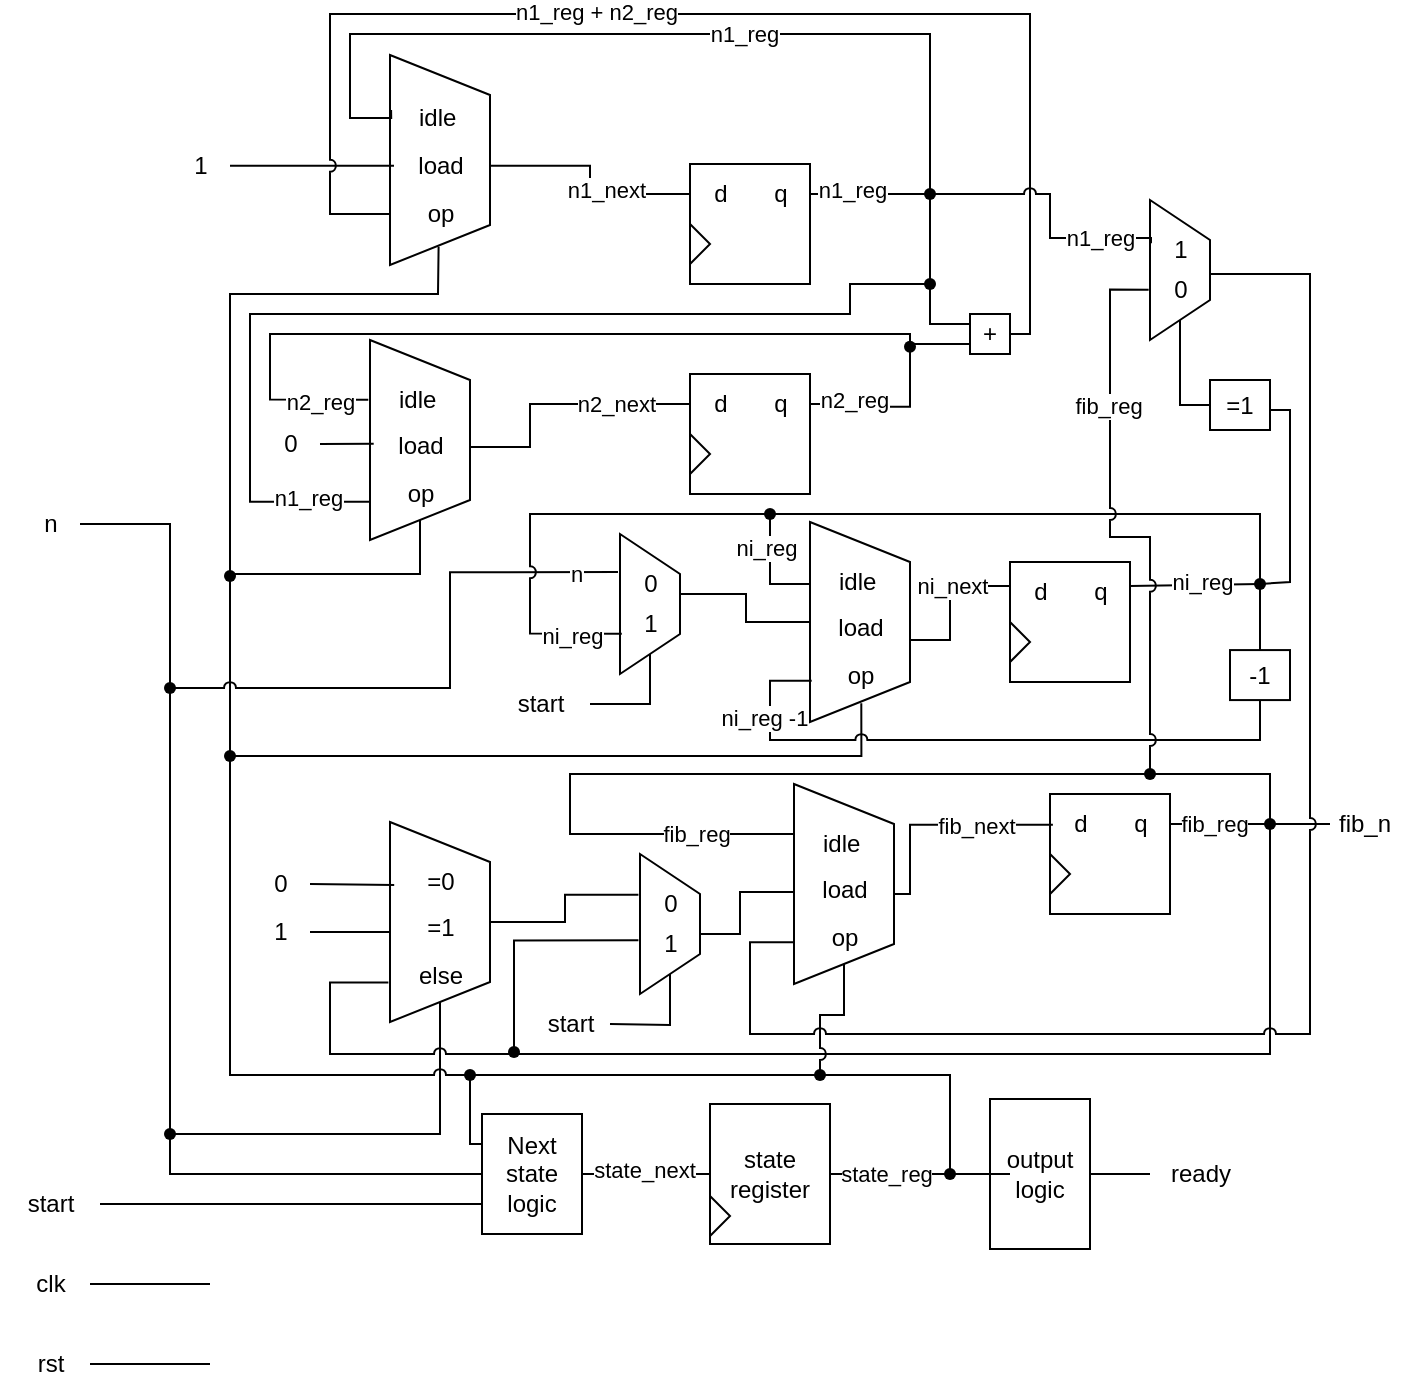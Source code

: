<mxfile version="24.1.0" type="device">
  <diagram name="第 1 页" id="6S-F7J4VSQyFyaEZS6iB">
    <mxGraphModel dx="1221" dy="823" grid="1" gridSize="10" guides="1" tooltips="1" connect="1" arrows="1" fold="1" page="1" pageScale="1" pageWidth="3300" pageHeight="2339" math="0" shadow="0">
      <root>
        <mxCell id="0" />
        <mxCell id="1" parent="0" />
        <mxCell id="059qdMVEz-2L-fLW-VpR-86" style="edgeStyle=orthogonalEdgeStyle;rounded=0;orthogonalLoop=1;jettySize=auto;html=1;endArrow=none;endFill=0;jumpStyle=arc;" parent="1" source="059qdMVEz-2L-fLW-VpR-1" edge="1">
          <mxGeometry relative="1" as="geometry">
            <mxPoint x="320" y="855" as="targetPoint" />
          </mxGeometry>
        </mxCell>
        <mxCell id="059qdMVEz-2L-fLW-VpR-1" value="clk" style="text;html=1;align=center;verticalAlign=middle;resizable=0;points=[];autosize=1;strokeColor=none;fillColor=none;" parent="1" vertex="1">
          <mxGeometry x="220" y="840" width="40" height="30" as="geometry" />
        </mxCell>
        <mxCell id="059qdMVEz-2L-fLW-VpR-87" style="edgeStyle=orthogonalEdgeStyle;rounded=0;orthogonalLoop=1;jettySize=auto;html=1;endArrow=none;endFill=0;jumpStyle=arc;" parent="1" source="059qdMVEz-2L-fLW-VpR-2" edge="1">
          <mxGeometry relative="1" as="geometry">
            <mxPoint x="320" y="895" as="targetPoint" />
          </mxGeometry>
        </mxCell>
        <mxCell id="059qdMVEz-2L-fLW-VpR-2" value="rst" style="text;html=1;align=center;verticalAlign=middle;resizable=0;points=[];autosize=1;strokeColor=none;fillColor=none;" parent="1" vertex="1">
          <mxGeometry x="220" y="880" width="40" height="30" as="geometry" />
        </mxCell>
        <mxCell id="OJHMBUxeyAlZOoHM2z9_-24" style="edgeStyle=orthogonalEdgeStyle;rounded=0;orthogonalLoop=1;jettySize=auto;html=1;entryX=1;entryY=0.5;entryDx=0;entryDy=0;endArrow=none;endFill=0;jumpStyle=arc;" parent="1" source="OJHMBUxeyAlZOoHM2z9_-124" target="059qdMVEz-2L-fLW-VpR-89" edge="1">
          <mxGeometry relative="1" as="geometry">
            <mxPoint x="300" y="475" as="sourcePoint" />
            <Array as="points">
              <mxPoint x="300" y="475" />
              <mxPoint x="300" y="780" />
              <mxPoint x="435" y="780" />
            </Array>
          </mxGeometry>
        </mxCell>
        <mxCell id="059qdMVEz-2L-fLW-VpR-3" value="&lt;font style=&quot;font-size: 12px;&quot;&gt;n&lt;/font&gt;" style="text;html=1;align=center;verticalAlign=middle;resizable=0;points=[];autosize=1;strokeColor=none;fillColor=none;" parent="1" vertex="1">
          <mxGeometry x="225" y="460" width="30" height="30" as="geometry" />
        </mxCell>
        <mxCell id="OJHMBUxeyAlZOoHM2z9_-76" style="edgeStyle=orthogonalEdgeStyle;rounded=0;orthogonalLoop=1;jettySize=auto;html=1;entryX=0;entryY=0.75;entryDx=0;entryDy=0;endArrow=none;endFill=0;jumpStyle=arc;" parent="1" source="059qdMVEz-2L-fLW-VpR-4" target="059qdMVEz-2L-fLW-VpR-54" edge="1">
          <mxGeometry relative="1" as="geometry" />
        </mxCell>
        <mxCell id="059qdMVEz-2L-fLW-VpR-4" value="start" style="text;html=1;align=center;verticalAlign=middle;resizable=0;points=[];autosize=1;strokeColor=none;fillColor=none;" parent="1" vertex="1">
          <mxGeometry x="215" y="800" width="50" height="30" as="geometry" />
        </mxCell>
        <mxCell id="059qdMVEz-2L-fLW-VpR-9" value="" style="group" parent="1" vertex="1" connectable="0">
          <mxGeometry x="410" y="240.5" width="50" height="105" as="geometry" />
        </mxCell>
        <mxCell id="059qdMVEz-2L-fLW-VpR-5" value="" style="shape=trapezoid;perimeter=trapezoidPerimeter;whiteSpace=wrap;html=1;fixedSize=1;direction=south;" parent="059qdMVEz-2L-fLW-VpR-9" vertex="1">
          <mxGeometry width="50" height="105.0" as="geometry" />
        </mxCell>
        <mxCell id="059qdMVEz-2L-fLW-VpR-6" value="idle&amp;nbsp;" style="text;html=1;align=center;verticalAlign=middle;resizable=0;points=[];autosize=1;strokeColor=none;fillColor=none;" parent="059qdMVEz-2L-fLW-VpR-9" vertex="1">
          <mxGeometry y="16.154" width="50" height="30" as="geometry" />
        </mxCell>
        <mxCell id="059qdMVEz-2L-fLW-VpR-7" value="load" style="text;html=1;align=center;verticalAlign=middle;resizable=0;points=[];autosize=1;strokeColor=none;fillColor=none;" parent="059qdMVEz-2L-fLW-VpR-9" vertex="1">
          <mxGeometry y="40.385" width="50" height="30" as="geometry" />
        </mxCell>
        <mxCell id="059qdMVEz-2L-fLW-VpR-8" value="&amp;nbsp; op&amp;nbsp;&amp;nbsp;" style="text;html=1;align=center;verticalAlign=middle;resizable=0;points=[];autosize=1;strokeColor=none;fillColor=none;" parent="059qdMVEz-2L-fLW-VpR-9" vertex="1">
          <mxGeometry y="64.615" width="50" height="30" as="geometry" />
        </mxCell>
        <mxCell id="059qdMVEz-2L-fLW-VpR-14" value="" style="group" parent="1" vertex="1" connectable="0">
          <mxGeometry x="560" y="295" width="60" height="60" as="geometry" />
        </mxCell>
        <mxCell id="059qdMVEz-2L-fLW-VpR-10" value="" style="rounded=0;whiteSpace=wrap;html=1;direction=south;" parent="059qdMVEz-2L-fLW-VpR-14" vertex="1">
          <mxGeometry width="60" height="60" as="geometry" />
        </mxCell>
        <mxCell id="059qdMVEz-2L-fLW-VpR-11" value="d" style="text;html=1;align=center;verticalAlign=middle;resizable=0;points=[];autosize=1;strokeColor=none;fillColor=none;" parent="059qdMVEz-2L-fLW-VpR-14" vertex="1">
          <mxGeometry width="30" height="30" as="geometry" />
        </mxCell>
        <mxCell id="059qdMVEz-2L-fLW-VpR-12" value="q" style="text;html=1;align=center;verticalAlign=middle;resizable=0;points=[];autosize=1;strokeColor=none;fillColor=none;" parent="059qdMVEz-2L-fLW-VpR-14" vertex="1">
          <mxGeometry x="30" width="30" height="30" as="geometry" />
        </mxCell>
        <mxCell id="059qdMVEz-2L-fLW-VpR-13" value="" style="triangle;whiteSpace=wrap;html=1;" parent="059qdMVEz-2L-fLW-VpR-14" vertex="1">
          <mxGeometry y="30" width="10" height="20" as="geometry" />
        </mxCell>
        <mxCell id="059qdMVEz-2L-fLW-VpR-15" value="" style="group" parent="1" vertex="1" connectable="0">
          <mxGeometry x="560" y="400" width="60" height="60" as="geometry" />
        </mxCell>
        <mxCell id="059qdMVEz-2L-fLW-VpR-16" value="" style="rounded=0;whiteSpace=wrap;html=1;direction=south;" parent="059qdMVEz-2L-fLW-VpR-15" vertex="1">
          <mxGeometry width="60" height="60" as="geometry" />
        </mxCell>
        <mxCell id="059qdMVEz-2L-fLW-VpR-17" value="d" style="text;html=1;align=center;verticalAlign=middle;resizable=0;points=[];autosize=1;strokeColor=none;fillColor=none;" parent="059qdMVEz-2L-fLW-VpR-15" vertex="1">
          <mxGeometry width="30" height="30" as="geometry" />
        </mxCell>
        <mxCell id="059qdMVEz-2L-fLW-VpR-18" value="q" style="text;html=1;align=center;verticalAlign=middle;resizable=0;points=[];autosize=1;strokeColor=none;fillColor=none;" parent="059qdMVEz-2L-fLW-VpR-15" vertex="1">
          <mxGeometry x="30" width="30" height="30" as="geometry" />
        </mxCell>
        <mxCell id="059qdMVEz-2L-fLW-VpR-19" value="" style="triangle;whiteSpace=wrap;html=1;" parent="059qdMVEz-2L-fLW-VpR-15" vertex="1">
          <mxGeometry y="30" width="10" height="20" as="geometry" />
        </mxCell>
        <mxCell id="059qdMVEz-2L-fLW-VpR-20" value="" style="group" parent="1" vertex="1" connectable="0">
          <mxGeometry x="720" y="494" width="60" height="60" as="geometry" />
        </mxCell>
        <mxCell id="059qdMVEz-2L-fLW-VpR-21" value="" style="rounded=0;whiteSpace=wrap;html=1;direction=south;" parent="059qdMVEz-2L-fLW-VpR-20" vertex="1">
          <mxGeometry width="60" height="60" as="geometry" />
        </mxCell>
        <mxCell id="059qdMVEz-2L-fLW-VpR-22" value="d" style="text;html=1;align=center;verticalAlign=middle;resizable=0;points=[];autosize=1;strokeColor=none;fillColor=none;" parent="059qdMVEz-2L-fLW-VpR-20" vertex="1">
          <mxGeometry width="30" height="30" as="geometry" />
        </mxCell>
        <mxCell id="059qdMVEz-2L-fLW-VpR-23" value="q" style="text;html=1;align=center;verticalAlign=middle;resizable=0;points=[];autosize=1;strokeColor=none;fillColor=none;" parent="059qdMVEz-2L-fLW-VpR-20" vertex="1">
          <mxGeometry x="30" width="30" height="30" as="geometry" />
        </mxCell>
        <mxCell id="059qdMVEz-2L-fLW-VpR-24" value="" style="triangle;whiteSpace=wrap;html=1;" parent="059qdMVEz-2L-fLW-VpR-20" vertex="1">
          <mxGeometry y="30" width="10" height="20" as="geometry" />
        </mxCell>
        <mxCell id="059qdMVEz-2L-fLW-VpR-25" value="" style="group" parent="1" vertex="1" connectable="0">
          <mxGeometry x="740" y="610" width="60" height="60" as="geometry" />
        </mxCell>
        <mxCell id="059qdMVEz-2L-fLW-VpR-26" value="" style="rounded=0;whiteSpace=wrap;html=1;direction=south;" parent="059qdMVEz-2L-fLW-VpR-25" vertex="1">
          <mxGeometry width="60" height="60" as="geometry" />
        </mxCell>
        <mxCell id="059qdMVEz-2L-fLW-VpR-27" value="d" style="text;html=1;align=center;verticalAlign=middle;resizable=0;points=[];autosize=1;strokeColor=none;fillColor=none;" parent="059qdMVEz-2L-fLW-VpR-25" vertex="1">
          <mxGeometry width="30" height="30" as="geometry" />
        </mxCell>
        <mxCell id="059qdMVEz-2L-fLW-VpR-28" value="q" style="text;html=1;align=center;verticalAlign=middle;resizable=0;points=[];autosize=1;strokeColor=none;fillColor=none;" parent="059qdMVEz-2L-fLW-VpR-25" vertex="1">
          <mxGeometry x="30" width="30" height="30" as="geometry" />
        </mxCell>
        <mxCell id="059qdMVEz-2L-fLW-VpR-29" value="" style="triangle;whiteSpace=wrap;html=1;" parent="059qdMVEz-2L-fLW-VpR-25" vertex="1">
          <mxGeometry y="30" width="10" height="20" as="geometry" />
        </mxCell>
        <mxCell id="059qdMVEz-2L-fLW-VpR-30" style="edgeStyle=orthogonalEdgeStyle;rounded=0;orthogonalLoop=1;jettySize=auto;html=1;endArrow=none;endFill=0;jumpStyle=arc;" parent="1" source="059qdMVEz-2L-fLW-VpR-7" target="059qdMVEz-2L-fLW-VpR-11" edge="1">
          <mxGeometry relative="1" as="geometry" />
        </mxCell>
        <mxCell id="059qdMVEz-2L-fLW-VpR-50" value="n1_next" style="edgeLabel;html=1;align=center;verticalAlign=middle;resizable=0;points=[];" parent="059qdMVEz-2L-fLW-VpR-30" vertex="1" connectable="0">
          <mxGeometry x="0.449" y="2" relative="1" as="geometry">
            <mxPoint x="-11" as="offset" />
          </mxGeometry>
        </mxCell>
        <mxCell id="059qdMVEz-2L-fLW-VpR-31" value="" style="group" parent="1" vertex="1" connectable="0">
          <mxGeometry x="400" y="383" width="50" height="100" as="geometry" />
        </mxCell>
        <mxCell id="059qdMVEz-2L-fLW-VpR-32" value="" style="shape=trapezoid;perimeter=trapezoidPerimeter;whiteSpace=wrap;html=1;fixedSize=1;direction=south;" parent="059qdMVEz-2L-fLW-VpR-31" vertex="1">
          <mxGeometry width="50" height="100" as="geometry" />
        </mxCell>
        <mxCell id="059qdMVEz-2L-fLW-VpR-33" value="idle&amp;nbsp;" style="text;html=1;align=center;verticalAlign=middle;resizable=0;points=[];autosize=1;strokeColor=none;fillColor=none;" parent="059qdMVEz-2L-fLW-VpR-31" vertex="1">
          <mxGeometry y="15.385" width="50" height="30" as="geometry" />
        </mxCell>
        <mxCell id="059qdMVEz-2L-fLW-VpR-34" value="load" style="text;html=1;align=center;verticalAlign=middle;resizable=0;points=[];autosize=1;strokeColor=none;fillColor=none;" parent="059qdMVEz-2L-fLW-VpR-31" vertex="1">
          <mxGeometry y="38.462" width="50" height="30" as="geometry" />
        </mxCell>
        <mxCell id="059qdMVEz-2L-fLW-VpR-35" value="&amp;nbsp; op&amp;nbsp;&amp;nbsp;" style="text;html=1;align=center;verticalAlign=middle;resizable=0;points=[];autosize=1;strokeColor=none;fillColor=none;" parent="059qdMVEz-2L-fLW-VpR-31" vertex="1">
          <mxGeometry y="61.538" width="50" height="30" as="geometry" />
        </mxCell>
        <mxCell id="059qdMVEz-2L-fLW-VpR-36" style="edgeStyle=orthogonalEdgeStyle;rounded=0;orthogonalLoop=1;jettySize=auto;html=1;endArrow=none;endFill=0;jumpStyle=arc;" parent="1" source="059qdMVEz-2L-fLW-VpR-34" target="059qdMVEz-2L-fLW-VpR-17" edge="1">
          <mxGeometry relative="1" as="geometry">
            <Array as="points">
              <mxPoint x="480" y="436" />
              <mxPoint x="480" y="415" />
            </Array>
          </mxGeometry>
        </mxCell>
        <mxCell id="059qdMVEz-2L-fLW-VpR-51" value="n2_next" style="edgeLabel;html=1;align=center;verticalAlign=middle;resizable=0;points=[];" parent="059qdMVEz-2L-fLW-VpR-36" vertex="1" connectable="0">
          <mxGeometry x="0.538" relative="1" as="geometry">
            <mxPoint x="-7" as="offset" />
          </mxGeometry>
        </mxCell>
        <mxCell id="059qdMVEz-2L-fLW-VpR-43" value="" style="group" parent="1" vertex="1" connectable="0">
          <mxGeometry x="612" y="605" width="50" height="100" as="geometry" />
        </mxCell>
        <mxCell id="059qdMVEz-2L-fLW-VpR-44" value="" style="shape=trapezoid;perimeter=trapezoidPerimeter;whiteSpace=wrap;html=1;fixedSize=1;direction=south;" parent="059qdMVEz-2L-fLW-VpR-43" vertex="1">
          <mxGeometry width="50" height="100" as="geometry" />
        </mxCell>
        <mxCell id="059qdMVEz-2L-fLW-VpR-45" value="idle&amp;nbsp;" style="text;html=1;align=center;verticalAlign=middle;resizable=0;points=[];autosize=1;strokeColor=none;fillColor=none;" parent="059qdMVEz-2L-fLW-VpR-43" vertex="1">
          <mxGeometry y="15.385" width="50" height="30" as="geometry" />
        </mxCell>
        <mxCell id="059qdMVEz-2L-fLW-VpR-46" value="load" style="text;html=1;align=center;verticalAlign=middle;resizable=0;points=[];autosize=1;strokeColor=none;fillColor=none;" parent="059qdMVEz-2L-fLW-VpR-43" vertex="1">
          <mxGeometry y="38.462" width="50" height="30" as="geometry" />
        </mxCell>
        <mxCell id="059qdMVEz-2L-fLW-VpR-47" value="&amp;nbsp; op&amp;nbsp;&amp;nbsp;" style="text;html=1;align=center;verticalAlign=middle;resizable=0;points=[];autosize=1;strokeColor=none;fillColor=none;" parent="059qdMVEz-2L-fLW-VpR-43" vertex="1">
          <mxGeometry y="61.538" width="50" height="30" as="geometry" />
        </mxCell>
        <mxCell id="059qdMVEz-2L-fLW-VpR-61" style="edgeStyle=orthogonalEdgeStyle;rounded=0;orthogonalLoop=1;jettySize=auto;html=1;endArrow=none;endFill=0;jumpStyle=arc;" parent="1" source="059qdMVEz-2L-fLW-VpR-54" target="059qdMVEz-2L-fLW-VpR-56" edge="1">
          <mxGeometry relative="1" as="geometry" />
        </mxCell>
        <mxCell id="7gk0NhlAhhT0iRsL-fEh-3" value="state_next" style="edgeLabel;html=1;align=center;verticalAlign=middle;resizable=0;points=[];" parent="059qdMVEz-2L-fLW-VpR-61" vertex="1" connectable="0">
          <mxGeometry x="-0.168" y="2" relative="1" as="geometry">
            <mxPoint x="4" as="offset" />
          </mxGeometry>
        </mxCell>
        <mxCell id="059qdMVEz-2L-fLW-VpR-54" value="Next state logic" style="whiteSpace=wrap;html=1;" parent="1" vertex="1">
          <mxGeometry x="456" y="770" width="50" height="60" as="geometry" />
        </mxCell>
        <mxCell id="059qdMVEz-2L-fLW-VpR-58" value="" style="group" parent="1" vertex="1" connectable="0">
          <mxGeometry x="570" y="765" width="60" height="70" as="geometry" />
        </mxCell>
        <mxCell id="059qdMVEz-2L-fLW-VpR-56" value="state register" style="whiteSpace=wrap;html=1;" parent="059qdMVEz-2L-fLW-VpR-58" vertex="1">
          <mxGeometry width="60" height="70" as="geometry" />
        </mxCell>
        <mxCell id="059qdMVEz-2L-fLW-VpR-57" value="" style="triangle;whiteSpace=wrap;html=1;" parent="059qdMVEz-2L-fLW-VpR-58" vertex="1">
          <mxGeometry y="46" width="10" height="20" as="geometry" />
        </mxCell>
        <mxCell id="059qdMVEz-2L-fLW-VpR-84" value="" style="edgeStyle=orthogonalEdgeStyle;rounded=0;orthogonalLoop=1;jettySize=auto;html=1;endArrow=none;endFill=0;jumpStyle=arc;" parent="1" source="059qdMVEz-2L-fLW-VpR-59" target="059qdMVEz-2L-fLW-VpR-83" edge="1">
          <mxGeometry relative="1" as="geometry" />
        </mxCell>
        <mxCell id="059qdMVEz-2L-fLW-VpR-59" value="output logic" style="whiteSpace=wrap;html=1;" parent="1" vertex="1">
          <mxGeometry x="710" y="762.5" width="50" height="75" as="geometry" />
        </mxCell>
        <mxCell id="059qdMVEz-2L-fLW-VpR-60" style="edgeStyle=orthogonalEdgeStyle;rounded=0;orthogonalLoop=1;jettySize=auto;html=1;endArrow=none;endFill=0;jumpStyle=arc;" parent="1" source="059qdMVEz-2L-fLW-VpR-62" target="059qdMVEz-2L-fLW-VpR-59" edge="1">
          <mxGeometry relative="1" as="geometry" />
        </mxCell>
        <mxCell id="059qdMVEz-2L-fLW-VpR-63" value="" style="edgeStyle=orthogonalEdgeStyle;rounded=0;orthogonalLoop=1;jettySize=auto;html=1;endArrow=none;endFill=0;jumpStyle=arc;" parent="1" source="059qdMVEz-2L-fLW-VpR-56" target="059qdMVEz-2L-fLW-VpR-62" edge="1">
          <mxGeometry relative="1" as="geometry">
            <mxPoint x="630" y="800" as="sourcePoint" />
            <mxPoint x="680" y="800" as="targetPoint" />
          </mxGeometry>
        </mxCell>
        <mxCell id="7gk0NhlAhhT0iRsL-fEh-1" value="state_reg" style="edgeLabel;html=1;align=center;verticalAlign=middle;resizable=0;points=[];" parent="059qdMVEz-2L-fLW-VpR-63" vertex="1" connectable="0">
          <mxGeometry x="-0.246" relative="1" as="geometry">
            <mxPoint x="5" as="offset" />
          </mxGeometry>
        </mxCell>
        <mxCell id="059qdMVEz-2L-fLW-VpR-64" style="edgeStyle=orthogonalEdgeStyle;rounded=0;orthogonalLoop=1;jettySize=auto;html=1;entryX=0;entryY=0.25;entryDx=0;entryDy=0;endArrow=none;endFill=0;jumpStyle=arc;" parent="1" source="OJHMBUxeyAlZOoHM2z9_-92" target="059qdMVEz-2L-fLW-VpR-54" edge="1">
          <mxGeometry relative="1" as="geometry">
            <mxPoint x="515" y="750.5" as="sourcePoint" />
            <Array as="points">
              <mxPoint x="450" y="751" />
              <mxPoint x="450" y="785" />
            </Array>
          </mxGeometry>
        </mxCell>
        <mxCell id="059qdMVEz-2L-fLW-VpR-78" style="edgeStyle=orthogonalEdgeStyle;rounded=0;orthogonalLoop=1;jettySize=auto;html=1;entryX=1;entryY=0.5;entryDx=0;entryDy=0;endArrow=none;endFill=0;jumpStyle=arc;" parent="1" source="059qdMVEz-2L-fLW-VpR-76" target="059qdMVEz-2L-fLW-VpR-32" edge="1">
          <mxGeometry relative="1" as="geometry">
            <Array as="points">
              <mxPoint x="330" y="500" />
              <mxPoint x="425" y="500" />
            </Array>
          </mxGeometry>
        </mxCell>
        <mxCell id="059qdMVEz-2L-fLW-VpR-76" value="" style="shape=waypoint;sketch=0;size=6;pointerEvents=1;points=[];fillColor=none;resizable=0;rotatable=0;perimeter=centerPerimeter;snapToPoint=1;" parent="1" vertex="1">
          <mxGeometry x="320" y="581" width="20" height="20" as="geometry" />
        </mxCell>
        <mxCell id="059qdMVEz-2L-fLW-VpR-81" value="" style="shape=waypoint;sketch=0;size=6;pointerEvents=1;points=[];fillColor=none;resizable=0;rotatable=0;perimeter=centerPerimeter;snapToPoint=1;" parent="1" vertex="1">
          <mxGeometry x="320" y="491" width="20" height="20" as="geometry" />
        </mxCell>
        <mxCell id="059qdMVEz-2L-fLW-VpR-82" style="edgeStyle=orthogonalEdgeStyle;rounded=0;orthogonalLoop=1;jettySize=auto;html=1;entryX=0.486;entryY=1.04;entryDx=0;entryDy=0;entryPerimeter=0;endArrow=none;endFill=0;jumpStyle=arc;" parent="1" target="059qdMVEz-2L-fLW-VpR-8" edge="1">
          <mxGeometry relative="1" as="geometry">
            <mxPoint x="330" y="501" as="sourcePoint" />
            <mxPoint x="395.7" y="348.035" as="targetPoint" />
            <Array as="points">
              <mxPoint x="330" y="360" />
              <mxPoint x="434" y="360" />
              <mxPoint x="434" y="351" />
            </Array>
          </mxGeometry>
        </mxCell>
        <mxCell id="059qdMVEz-2L-fLW-VpR-83" value="ready" style="text;html=1;align=center;verticalAlign=middle;resizable=0;points=[];autosize=1;strokeColor=none;fillColor=none;" parent="1" vertex="1">
          <mxGeometry x="790" y="785" width="50" height="30" as="geometry" />
        </mxCell>
        <mxCell id="059qdMVEz-2L-fLW-VpR-88" value="" style="group" parent="1" vertex="1" connectable="0">
          <mxGeometry x="410" y="624" width="50" height="100" as="geometry" />
        </mxCell>
        <mxCell id="059qdMVEz-2L-fLW-VpR-89" value="" style="shape=trapezoid;perimeter=trapezoidPerimeter;whiteSpace=wrap;html=1;fixedSize=1;direction=south;" parent="059qdMVEz-2L-fLW-VpR-88" vertex="1">
          <mxGeometry width="50" height="100" as="geometry" />
        </mxCell>
        <mxCell id="059qdMVEz-2L-fLW-VpR-90" value="=0" style="text;html=1;align=center;verticalAlign=middle;resizable=0;points=[];autosize=1;strokeColor=none;fillColor=none;" parent="059qdMVEz-2L-fLW-VpR-88" vertex="1">
          <mxGeometry x="5" y="15.385" width="40" height="30" as="geometry" />
        </mxCell>
        <mxCell id="059qdMVEz-2L-fLW-VpR-91" value="=1" style="text;html=1;align=center;verticalAlign=middle;resizable=0;points=[];autosize=1;strokeColor=none;fillColor=none;" parent="059qdMVEz-2L-fLW-VpR-88" vertex="1">
          <mxGeometry x="5" y="38.462" width="40" height="30" as="geometry" />
        </mxCell>
        <mxCell id="059qdMVEz-2L-fLW-VpR-92" value="else" style="text;html=1;align=center;verticalAlign=middle;resizable=0;points=[];autosize=1;strokeColor=none;fillColor=none;" parent="059qdMVEz-2L-fLW-VpR-88" vertex="1">
          <mxGeometry y="61.538" width="50" height="30" as="geometry" />
        </mxCell>
        <mxCell id="059qdMVEz-2L-fLW-VpR-97" style="edgeStyle=orthogonalEdgeStyle;rounded=0;orthogonalLoop=1;jettySize=auto;html=1;entryX=0.55;entryY=0.767;entryDx=0;entryDy=0;entryPerimeter=0;endArrow=none;endFill=0;jumpStyle=arc;" parent="1" source="059qdMVEz-2L-fLW-VpR-98" target="059qdMVEz-2L-fLW-VpR-76" edge="1">
          <mxGeometry relative="1" as="geometry" />
        </mxCell>
        <mxCell id="059qdMVEz-2L-fLW-VpR-98" value="" style="shape=waypoint;sketch=0;size=6;pointerEvents=1;points=[];fillColor=none;resizable=0;rotatable=0;perimeter=centerPerimeter;snapToPoint=1;" parent="1" vertex="1">
          <mxGeometry x="440" y="740.5" width="20" height="20" as="geometry" />
        </mxCell>
        <mxCell id="059qdMVEz-2L-fLW-VpR-103" value="0" style="text;html=1;align=center;verticalAlign=middle;resizable=0;points=[];autosize=1;strokeColor=none;fillColor=none;" parent="1" vertex="1">
          <mxGeometry x="340" y="640" width="30" height="30" as="geometry" />
        </mxCell>
        <mxCell id="059qdMVEz-2L-fLW-VpR-110" style="edgeStyle=orthogonalEdgeStyle;rounded=0;orthogonalLoop=1;jettySize=auto;html=1;entryX=0.315;entryY=0.958;entryDx=0;entryDy=0;entryPerimeter=0;endArrow=none;endFill=0;jumpStyle=arc;" parent="1" source="059qdMVEz-2L-fLW-VpR-103" target="059qdMVEz-2L-fLW-VpR-89" edge="1">
          <mxGeometry relative="1" as="geometry" />
        </mxCell>
        <mxCell id="059qdMVEz-2L-fLW-VpR-111" value="1" style="text;html=1;align=center;verticalAlign=middle;resizable=0;points=[];autosize=1;strokeColor=none;fillColor=none;" parent="1" vertex="1">
          <mxGeometry x="340" y="664" width="30" height="30" as="geometry" />
        </mxCell>
        <mxCell id="059qdMVEz-2L-fLW-VpR-113" style="edgeStyle=orthogonalEdgeStyle;rounded=0;orthogonalLoop=1;jettySize=auto;html=1;endArrow=none;endFill=0;jumpStyle=arc;" parent="1" source="059qdMVEz-2L-fLW-VpR-111" edge="1">
          <mxGeometry relative="1" as="geometry">
            <mxPoint x="410" y="679" as="targetPoint" />
          </mxGeometry>
        </mxCell>
        <mxCell id="059qdMVEz-2L-fLW-VpR-114" style="edgeStyle=orthogonalEdgeStyle;rounded=0;orthogonalLoop=1;jettySize=auto;html=1;entryX=-0.016;entryY=0.625;entryDx=0;entryDy=0;entryPerimeter=0;endArrow=none;endFill=0;jumpStyle=arc;" parent="1" target="059qdMVEz-2L-fLW-VpR-92" edge="1">
          <mxGeometry relative="1" as="geometry">
            <Array as="points">
              <mxPoint x="380" y="704" />
            </Array>
            <mxPoint x="600" y="740" as="sourcePoint" />
          </mxGeometry>
        </mxCell>
        <mxCell id="OJHMBUxeyAlZOoHM2z9_-20" style="edgeStyle=orthogonalEdgeStyle;rounded=0;orthogonalLoop=1;jettySize=auto;html=1;entryX=0.048;entryY=0.513;entryDx=0;entryDy=0;entryPerimeter=0;endArrow=none;endFill=0;jumpStyle=arc;" parent="1" source="059qdMVEz-2L-fLW-VpR-46" target="059qdMVEz-2L-fLW-VpR-27" edge="1">
          <mxGeometry relative="1" as="geometry">
            <mxPoint x="660" y="660" as="sourcePoint" />
            <Array as="points">
              <mxPoint x="670" y="660" />
              <mxPoint x="670" y="625" />
            </Array>
          </mxGeometry>
        </mxCell>
        <mxCell id="OJHMBUxeyAlZOoHM2z9_-21" value="fib_next" style="edgeLabel;html=1;align=center;verticalAlign=middle;resizable=0;points=[];" parent="OJHMBUxeyAlZOoHM2z9_-20" vertex="1" connectable="0">
          <mxGeometry x="0.319" y="-2" relative="1" as="geometry">
            <mxPoint y="-2" as="offset" />
          </mxGeometry>
        </mxCell>
        <mxCell id="OJHMBUxeyAlZOoHM2z9_-26" value="" style="edgeStyle=orthogonalEdgeStyle;rounded=0;orthogonalLoop=1;jettySize=auto;html=1;entryDx=0;entryDy=0;entryPerimeter=0;endArrow=none;endFill=0;jumpStyle=arc;" parent="1" source="OJHMBUxeyAlZOoHM2z9_-59" edge="1">
          <mxGeometry relative="1" as="geometry">
            <mxPoint x="790" y="625" as="sourcePoint" />
            <mxPoint x="600" y="740" as="targetPoint" />
            <Array as="points">
              <mxPoint x="850" y="740" />
            </Array>
          </mxGeometry>
        </mxCell>
        <mxCell id="OJHMBUxeyAlZOoHM2z9_-30" value="1" style="text;html=1;align=center;verticalAlign=middle;resizable=0;points=[];autosize=1;strokeColor=none;fillColor=none;" parent="1" vertex="1">
          <mxGeometry x="300" y="280.88" width="30" height="30" as="geometry" />
        </mxCell>
        <mxCell id="OJHMBUxeyAlZOoHM2z9_-31" style="edgeStyle=orthogonalEdgeStyle;rounded=0;orthogonalLoop=1;jettySize=auto;html=1;entryX=0.04;entryY=0.498;entryDx=0;entryDy=0;entryPerimeter=0;endArrow=none;endFill=0;jumpStyle=arc;" parent="1" source="OJHMBUxeyAlZOoHM2z9_-30" target="059qdMVEz-2L-fLW-VpR-7" edge="1">
          <mxGeometry relative="1" as="geometry" />
        </mxCell>
        <mxCell id="OJHMBUxeyAlZOoHM2z9_-32" value="0" style="text;html=1;align=center;verticalAlign=middle;resizable=0;points=[];autosize=1;strokeColor=none;fillColor=none;" parent="1" vertex="1">
          <mxGeometry x="345" y="420" width="30" height="30" as="geometry" />
        </mxCell>
        <mxCell id="OJHMBUxeyAlZOoHM2z9_-34" style="edgeStyle=orthogonalEdgeStyle;rounded=0;orthogonalLoop=1;jettySize=auto;html=1;entryX=0.037;entryY=0.447;entryDx=0;entryDy=0;entryPerimeter=0;endArrow=none;endFill=0;jumpStyle=arc;" parent="1" source="OJHMBUxeyAlZOoHM2z9_-32" target="059qdMVEz-2L-fLW-VpR-34" edge="1">
          <mxGeometry relative="1" as="geometry" />
        </mxCell>
        <mxCell id="OJHMBUxeyAlZOoHM2z9_-35" value="+" style="rounded=0;whiteSpace=wrap;html=1;" parent="1" vertex="1">
          <mxGeometry x="700" y="370" width="20" height="20" as="geometry" />
        </mxCell>
        <mxCell id="OJHMBUxeyAlZOoHM2z9_-36" style="edgeStyle=orthogonalEdgeStyle;rounded=0;orthogonalLoop=1;jettySize=auto;html=1;entryX=0;entryY=0.75;entryDx=0;entryDy=0;endArrow=none;endFill=0;jumpStyle=arc;" parent="1" source="OJHMBUxeyAlZOoHM2z9_-43" target="OJHMBUxeyAlZOoHM2z9_-35" edge="1">
          <mxGeometry relative="1" as="geometry">
            <Array as="points">
              <mxPoint x="670" y="415" />
              <mxPoint x="670" y="385" />
            </Array>
          </mxGeometry>
        </mxCell>
        <mxCell id="OJHMBUxeyAlZOoHM2z9_-37" style="edgeStyle=orthogonalEdgeStyle;rounded=0;orthogonalLoop=1;jettySize=auto;html=1;entryX=0;entryY=0.25;entryDx=0;entryDy=0;endArrow=none;endFill=0;jumpStyle=arc;" parent="1" source="OJHMBUxeyAlZOoHM2z9_-47" target="OJHMBUxeyAlZOoHM2z9_-35" edge="1">
          <mxGeometry relative="1" as="geometry">
            <Array as="points">
              <mxPoint x="680" y="310" />
              <mxPoint x="680" y="375" />
            </Array>
          </mxGeometry>
        </mxCell>
        <mxCell id="OJHMBUxeyAlZOoHM2z9_-40" style="edgeStyle=orthogonalEdgeStyle;rounded=0;orthogonalLoop=1;jettySize=auto;html=1;exitX=1;exitY=0.5;exitDx=0;exitDy=0;entryX=-0.004;entryY=0.514;entryDx=0;entryDy=0;entryPerimeter=0;endArrow=none;endFill=0;jumpStyle=arc;" parent="1" source="OJHMBUxeyAlZOoHM2z9_-35" target="059qdMVEz-2L-fLW-VpR-8" edge="1">
          <mxGeometry relative="1" as="geometry">
            <Array as="points">
              <mxPoint x="730" y="380" />
              <mxPoint x="730" y="220" />
              <mxPoint x="380" y="220" />
              <mxPoint x="380" y="320" />
              <mxPoint x="410" y="320" />
            </Array>
          </mxGeometry>
        </mxCell>
        <mxCell id="uqcYhsUPqw0JMWsNd4wu-19" value="n1_reg + n2_reg" style="edgeLabel;html=1;align=center;verticalAlign=middle;resizable=0;points=[];" vertex="1" connectable="0" parent="OJHMBUxeyAlZOoHM2z9_-40">
          <mxGeometry x="0.19" y="-1" relative="1" as="geometry">
            <mxPoint as="offset" />
          </mxGeometry>
        </mxCell>
        <mxCell id="OJHMBUxeyAlZOoHM2z9_-41" value="" style="shape=waypoint;sketch=0;size=6;pointerEvents=1;points=[];fillColor=none;resizable=0;rotatable=0;perimeter=centerPerimeter;snapToPoint=1;" parent="1" vertex="1">
          <mxGeometry x="670" y="300" width="20" height="20" as="geometry" />
        </mxCell>
        <mxCell id="OJHMBUxeyAlZOoHM2z9_-42" style="edgeStyle=orthogonalEdgeStyle;rounded=0;orthogonalLoop=1;jettySize=auto;html=1;entryX=0.011;entryY=0.377;entryDx=0;entryDy=0;entryPerimeter=0;endArrow=none;endFill=0;jumpStyle=arc;" parent="1" source="OJHMBUxeyAlZOoHM2z9_-41" target="059qdMVEz-2L-fLW-VpR-6" edge="1">
          <mxGeometry relative="1" as="geometry">
            <Array as="points">
              <mxPoint x="680" y="230" />
              <mxPoint x="390" y="230" />
              <mxPoint x="390" y="272" />
              <mxPoint x="411" y="272" />
            </Array>
          </mxGeometry>
        </mxCell>
        <mxCell id="uqcYhsUPqw0JMWsNd4wu-20" value="n1_reg" style="edgeLabel;html=1;align=center;verticalAlign=middle;resizable=0;points=[];" vertex="1" connectable="0" parent="OJHMBUxeyAlZOoHM2z9_-42">
          <mxGeometry x="-0.206" relative="1" as="geometry">
            <mxPoint as="offset" />
          </mxGeometry>
        </mxCell>
        <mxCell id="OJHMBUxeyAlZOoHM2z9_-44" value="" style="edgeStyle=orthogonalEdgeStyle;rounded=0;orthogonalLoop=1;jettySize=auto;html=1;entryDx=0;entryDy=0;endArrow=none;endFill=0;jumpStyle=arc;" parent="1" source="059qdMVEz-2L-fLW-VpR-18" target="OJHMBUxeyAlZOoHM2z9_-43" edge="1">
          <mxGeometry relative="1" as="geometry">
            <mxPoint x="620" y="415" as="sourcePoint" />
            <mxPoint x="700" y="385" as="targetPoint" />
            <Array as="points" />
          </mxGeometry>
        </mxCell>
        <mxCell id="OJHMBUxeyAlZOoHM2z9_-45" value="n2_reg" style="edgeLabel;html=1;align=center;verticalAlign=middle;resizable=0;points=[];" parent="OJHMBUxeyAlZOoHM2z9_-44" vertex="1" connectable="0">
          <mxGeometry x="-0.655" y="1" relative="1" as="geometry">
            <mxPoint x="8" y="-1" as="offset" />
          </mxGeometry>
        </mxCell>
        <mxCell id="OJHMBUxeyAlZOoHM2z9_-43" value="" style="shape=waypoint;sketch=0;size=6;pointerEvents=1;points=[];fillColor=none;resizable=0;rotatable=0;perimeter=centerPerimeter;snapToPoint=1;" parent="1" vertex="1">
          <mxGeometry x="660" y="376.38" width="20" height="20" as="geometry" />
        </mxCell>
        <mxCell id="OJHMBUxeyAlZOoHM2z9_-46" style="edgeStyle=orthogonalEdgeStyle;rounded=0;orthogonalLoop=1;jettySize=auto;html=1;entryX=-0.017;entryY=0.482;entryDx=0;entryDy=0;entryPerimeter=0;endArrow=none;endFill=0;jumpStyle=arc;" parent="1" source="OJHMBUxeyAlZOoHM2z9_-43" target="059qdMVEz-2L-fLW-VpR-33" edge="1">
          <mxGeometry relative="1" as="geometry">
            <Array as="points">
              <mxPoint x="670" y="380" />
              <mxPoint x="350" y="380" />
              <mxPoint x="350" y="413" />
            </Array>
          </mxGeometry>
        </mxCell>
        <mxCell id="uqcYhsUPqw0JMWsNd4wu-17" value="n2_reg" style="edgeLabel;html=1;align=center;verticalAlign=middle;resizable=0;points=[];" vertex="1" connectable="0" parent="OJHMBUxeyAlZOoHM2z9_-46">
          <mxGeometry x="0.82" y="-1" relative="1" as="geometry">
            <mxPoint x="12" as="offset" />
          </mxGeometry>
        </mxCell>
        <mxCell id="OJHMBUxeyAlZOoHM2z9_-48" value="" style="edgeStyle=orthogonalEdgeStyle;rounded=0;orthogonalLoop=1;jettySize=auto;html=1;entryDx=0;entryDy=0;endArrow=none;endFill=0;jumpStyle=arc;" parent="1" source="059qdMVEz-2L-fLW-VpR-12" target="OJHMBUxeyAlZOoHM2z9_-47" edge="1">
          <mxGeometry relative="1" as="geometry">
            <mxPoint x="620" y="310" as="sourcePoint" />
            <mxPoint x="700" y="375" as="targetPoint" />
            <Array as="points" />
          </mxGeometry>
        </mxCell>
        <mxCell id="OJHMBUxeyAlZOoHM2z9_-49" value="n1_reg" style="edgeLabel;html=1;align=center;verticalAlign=middle;resizable=0;points=[];" parent="OJHMBUxeyAlZOoHM2z9_-48" vertex="1" connectable="0">
          <mxGeometry x="-0.719" y="1" relative="1" as="geometry">
            <mxPoint x="6" y="-1" as="offset" />
          </mxGeometry>
        </mxCell>
        <mxCell id="OJHMBUxeyAlZOoHM2z9_-47" value="" style="shape=waypoint;sketch=0;size=6;pointerEvents=1;points=[];fillColor=none;resizable=0;rotatable=0;perimeter=centerPerimeter;snapToPoint=1;" parent="1" vertex="1">
          <mxGeometry x="670" y="345" width="20" height="20" as="geometry" />
        </mxCell>
        <mxCell id="OJHMBUxeyAlZOoHM2z9_-50" style="edgeStyle=orthogonalEdgeStyle;rounded=0;orthogonalLoop=1;jettySize=auto;html=1;entryX=-0.01;entryY=0.646;entryDx=0;entryDy=0;entryPerimeter=0;endArrow=none;endFill=0;jumpStyle=arc;" parent="1" source="OJHMBUxeyAlZOoHM2z9_-47" target="059qdMVEz-2L-fLW-VpR-35" edge="1">
          <mxGeometry relative="1" as="geometry">
            <Array as="points">
              <mxPoint x="640" y="355" />
              <mxPoint x="640" y="370" />
              <mxPoint x="340" y="370" />
              <mxPoint x="340" y="464" />
            </Array>
          </mxGeometry>
        </mxCell>
        <mxCell id="uqcYhsUPqw0JMWsNd4wu-18" value="n1_reg" style="edgeLabel;html=1;align=center;verticalAlign=middle;resizable=0;points=[];" vertex="1" connectable="0" parent="OJHMBUxeyAlZOoHM2z9_-50">
          <mxGeometry x="0.881" y="2" relative="1" as="geometry">
            <mxPoint as="offset" />
          </mxGeometry>
        </mxCell>
        <mxCell id="OJHMBUxeyAlZOoHM2z9_-60" value="" style="edgeStyle=orthogonalEdgeStyle;rounded=0;orthogonalLoop=1;jettySize=auto;html=1;entryDx=0;entryDy=0;entryPerimeter=0;endArrow=none;endFill=0;jumpStyle=arc;" parent="1" source="059qdMVEz-2L-fLW-VpR-28" target="OJHMBUxeyAlZOoHM2z9_-59" edge="1">
          <mxGeometry relative="1" as="geometry">
            <mxPoint x="790" y="625" as="sourcePoint" />
            <mxPoint x="600" y="740" as="targetPoint" />
            <Array as="points">
              <mxPoint x="850" y="625" />
              <mxPoint x="850" y="740" />
            </Array>
          </mxGeometry>
        </mxCell>
        <mxCell id="OJHMBUxeyAlZOoHM2z9_-61" value="fib_reg" style="edgeLabel;html=1;align=center;verticalAlign=middle;resizable=0;points=[];" parent="OJHMBUxeyAlZOoHM2z9_-60" vertex="1" connectable="0">
          <mxGeometry x="-0.953" relative="1" as="geometry">
            <mxPoint x="15" as="offset" />
          </mxGeometry>
        </mxCell>
        <mxCell id="OJHMBUxeyAlZOoHM2z9_-62" style="edgeStyle=orthogonalEdgeStyle;rounded=0;orthogonalLoop=1;jettySize=auto;html=1;entryX=0.25;entryY=1;entryDx=0;entryDy=0;endArrow=none;endFill=0;jumpStyle=arc;" parent="1" source="uqcYhsUPqw0JMWsNd4wu-9" target="059qdMVEz-2L-fLW-VpR-44" edge="1">
          <mxGeometry relative="1" as="geometry">
            <Array as="points">
              <mxPoint x="500" y="600" />
              <mxPoint x="500" y="630" />
            </Array>
          </mxGeometry>
        </mxCell>
        <mxCell id="uqcYhsUPqw0JMWsNd4wu-26" value="fib_reg" style="edgeLabel;html=1;align=center;verticalAlign=middle;resizable=0;points=[];" vertex="1" connectable="0" parent="OJHMBUxeyAlZOoHM2z9_-62">
          <mxGeometry x="0.771" relative="1" as="geometry">
            <mxPoint as="offset" />
          </mxGeometry>
        </mxCell>
        <mxCell id="184Fn7eLCiNoEFt8DGdH-2" value="" style="edgeStyle=orthogonalEdgeStyle;rounded=0;orthogonalLoop=1;jettySize=auto;html=1;endArrow=none;endFill=0;" parent="1" source="OJHMBUxeyAlZOoHM2z9_-59" target="184Fn7eLCiNoEFt8DGdH-1" edge="1">
          <mxGeometry relative="1" as="geometry" />
        </mxCell>
        <mxCell id="OJHMBUxeyAlZOoHM2z9_-59" value="" style="shape=waypoint;sketch=0;size=6;pointerEvents=1;points=[];fillColor=none;resizable=0;rotatable=0;perimeter=centerPerimeter;snapToPoint=1;" parent="1" vertex="1">
          <mxGeometry x="840" y="615" width="20" height="20" as="geometry" />
        </mxCell>
        <mxCell id="OJHMBUxeyAlZOoHM2z9_-66" value="" style="group" parent="1" vertex="1" connectable="0">
          <mxGeometry x="525" y="480" width="30" height="70" as="geometry" />
        </mxCell>
        <mxCell id="OJHMBUxeyAlZOoHM2z9_-67" value="" style="shape=trapezoid;perimeter=trapezoidPerimeter;whiteSpace=wrap;html=1;fixedSize=1;direction=south;" parent="OJHMBUxeyAlZOoHM2z9_-66" vertex="1">
          <mxGeometry width="30" height="70" as="geometry" />
        </mxCell>
        <mxCell id="OJHMBUxeyAlZOoHM2z9_-68" value="0" style="text;html=1;align=center;verticalAlign=middle;resizable=0;points=[];autosize=1;strokeColor=none;fillColor=none;" parent="OJHMBUxeyAlZOoHM2z9_-66" vertex="1">
          <mxGeometry y="10" width="30" height="30" as="geometry" />
        </mxCell>
        <mxCell id="OJHMBUxeyAlZOoHM2z9_-69" value="1" style="text;html=1;align=center;verticalAlign=middle;resizable=0;points=[];autosize=1;strokeColor=none;fillColor=none;" parent="OJHMBUxeyAlZOoHM2z9_-66" vertex="1">
          <mxGeometry y="30" width="30" height="30" as="geometry" />
        </mxCell>
        <mxCell id="OJHMBUxeyAlZOoHM2z9_-71" style="edgeStyle=orthogonalEdgeStyle;rounded=0;orthogonalLoop=1;jettySize=auto;html=1;endArrow=none;endFill=0;jumpStyle=arc;" parent="1" source="OJHMBUxeyAlZOoHM2z9_-70" target="OJHMBUxeyAlZOoHM2z9_-69" edge="1">
          <mxGeometry relative="1" as="geometry" />
        </mxCell>
        <mxCell id="OJHMBUxeyAlZOoHM2z9_-70" value="start" style="text;html=1;align=center;verticalAlign=middle;resizable=0;points=[];autosize=1;strokeColor=none;fillColor=none;" parent="1" vertex="1">
          <mxGeometry x="460" y="550" width="50" height="30" as="geometry" />
        </mxCell>
        <mxCell id="OJHMBUxeyAlZOoHM2z9_-82" value="" style="edgeStyle=orthogonalEdgeStyle;rounded=0;orthogonalLoop=1;jettySize=auto;html=1;entryDx=0;entryDy=0;endArrow=none;endFill=0;jumpStyle=arc;" parent="1" source="059qdMVEz-2L-fLW-VpR-3" target="OJHMBUxeyAlZOoHM2z9_-81" edge="1">
          <mxGeometry relative="1" as="geometry">
            <mxPoint x="255" y="475" as="sourcePoint" />
            <mxPoint x="435" y="714" as="targetPoint" />
            <Array as="points" />
          </mxGeometry>
        </mxCell>
        <mxCell id="OJHMBUxeyAlZOoHM2z9_-81" value="" style="shape=waypoint;sketch=0;size=6;pointerEvents=1;points=[];fillColor=none;resizable=0;rotatable=0;perimeter=centerPerimeter;snapToPoint=1;" parent="1" vertex="1">
          <mxGeometry x="290" y="547" width="20" height="20" as="geometry" />
        </mxCell>
        <mxCell id="OJHMBUxeyAlZOoHM2z9_-86" value="" style="group" parent="1" vertex="1" connectable="0">
          <mxGeometry x="620" y="474" width="50" height="100" as="geometry" />
        </mxCell>
        <mxCell id="OJHMBUxeyAlZOoHM2z9_-87" value="" style="shape=trapezoid;perimeter=trapezoidPerimeter;whiteSpace=wrap;html=1;fixedSize=1;direction=south;" parent="OJHMBUxeyAlZOoHM2z9_-86" vertex="1">
          <mxGeometry width="50" height="100" as="geometry" />
        </mxCell>
        <mxCell id="OJHMBUxeyAlZOoHM2z9_-88" value="idle&amp;nbsp;" style="text;html=1;align=center;verticalAlign=middle;resizable=0;points=[];autosize=1;strokeColor=none;fillColor=none;" parent="OJHMBUxeyAlZOoHM2z9_-86" vertex="1">
          <mxGeometry y="15.385" width="50" height="30" as="geometry" />
        </mxCell>
        <mxCell id="OJHMBUxeyAlZOoHM2z9_-89" value="load" style="text;html=1;align=center;verticalAlign=middle;resizable=0;points=[];autosize=1;strokeColor=none;fillColor=none;" parent="OJHMBUxeyAlZOoHM2z9_-86" vertex="1">
          <mxGeometry y="38.462" width="50" height="30" as="geometry" />
        </mxCell>
        <mxCell id="OJHMBUxeyAlZOoHM2z9_-90" value="&amp;nbsp; op&amp;nbsp;&amp;nbsp;" style="text;html=1;align=center;verticalAlign=middle;resizable=0;points=[];autosize=1;strokeColor=none;fillColor=none;" parent="OJHMBUxeyAlZOoHM2z9_-86" vertex="1">
          <mxGeometry y="61.538" width="50" height="30" as="geometry" />
        </mxCell>
        <mxCell id="OJHMBUxeyAlZOoHM2z9_-93" style="edgeStyle=orthogonalEdgeStyle;rounded=0;orthogonalLoop=1;jettySize=auto;html=1;entryX=1;entryY=0.5;entryDx=0;entryDy=0;endArrow=none;endFill=0;jumpStyle=arc;" parent="1" source="OJHMBUxeyAlZOoHM2z9_-92" target="059qdMVEz-2L-fLW-VpR-44" edge="1">
          <mxGeometry relative="1" as="geometry" />
        </mxCell>
        <mxCell id="OJHMBUxeyAlZOoHM2z9_-94" value="" style="edgeStyle=orthogonalEdgeStyle;rounded=0;orthogonalLoop=1;jettySize=auto;html=1;entryDx=0;entryDy=0;endArrow=none;endFill=0;jumpStyle=arc;" parent="1" source="059qdMVEz-2L-fLW-VpR-62" target="OJHMBUxeyAlZOoHM2z9_-92" edge="1">
          <mxGeometry relative="1" as="geometry">
            <mxPoint x="690" y="800" as="sourcePoint" />
            <mxPoint x="475" y="785" as="targetPoint" />
            <Array as="points">
              <mxPoint x="690" y="751" />
            </Array>
          </mxGeometry>
        </mxCell>
        <mxCell id="OJHMBUxeyAlZOoHM2z9_-92" value="" style="shape=waypoint;sketch=0;size=6;pointerEvents=1;points=[];fillColor=none;resizable=0;rotatable=0;perimeter=centerPerimeter;snapToPoint=1;" parent="1" vertex="1">
          <mxGeometry x="615" y="740.5" width="20" height="20" as="geometry" />
        </mxCell>
        <mxCell id="OJHMBUxeyAlZOoHM2z9_-95" value="" style="group" parent="1" vertex="1" connectable="0">
          <mxGeometry x="535" y="640" width="30" height="70" as="geometry" />
        </mxCell>
        <mxCell id="OJHMBUxeyAlZOoHM2z9_-96" value="" style="shape=trapezoid;perimeter=trapezoidPerimeter;whiteSpace=wrap;html=1;fixedSize=1;direction=south;" parent="OJHMBUxeyAlZOoHM2z9_-95" vertex="1">
          <mxGeometry width="30" height="70" as="geometry" />
        </mxCell>
        <mxCell id="OJHMBUxeyAlZOoHM2z9_-97" value="0" style="text;html=1;align=center;verticalAlign=middle;resizable=0;points=[];autosize=1;strokeColor=none;fillColor=none;" parent="OJHMBUxeyAlZOoHM2z9_-95" vertex="1">
          <mxGeometry y="10" width="30" height="30" as="geometry" />
        </mxCell>
        <mxCell id="OJHMBUxeyAlZOoHM2z9_-98" value="1" style="text;html=1;align=center;verticalAlign=middle;resizable=0;points=[];autosize=1;strokeColor=none;fillColor=none;" parent="OJHMBUxeyAlZOoHM2z9_-95" vertex="1">
          <mxGeometry y="30" width="30" height="30" as="geometry" />
        </mxCell>
        <mxCell id="OJHMBUxeyAlZOoHM2z9_-99" style="edgeStyle=orthogonalEdgeStyle;rounded=0;orthogonalLoop=1;jettySize=auto;html=1;endArrow=none;endFill=0;jumpStyle=arc;" parent="1" target="OJHMBUxeyAlZOoHM2z9_-98" edge="1">
          <mxGeometry relative="1" as="geometry">
            <mxPoint x="520" y="725.034" as="sourcePoint" />
          </mxGeometry>
        </mxCell>
        <mxCell id="OJHMBUxeyAlZOoHM2z9_-100" value="start" style="text;html=1;align=center;verticalAlign=middle;resizable=0;points=[];autosize=1;strokeColor=none;fillColor=none;" parent="1" vertex="1">
          <mxGeometry x="475" y="710" width="50" height="30" as="geometry" />
        </mxCell>
        <mxCell id="OJHMBUxeyAlZOoHM2z9_-101" value="" style="shape=waypoint;sketch=0;size=6;pointerEvents=1;points=[];fillColor=none;resizable=0;rotatable=0;perimeter=centerPerimeter;snapToPoint=1;" parent="1" vertex="1">
          <mxGeometry x="462" y="729" width="20" height="20" as="geometry" />
        </mxCell>
        <mxCell id="OJHMBUxeyAlZOoHM2z9_-105" style="edgeStyle=orthogonalEdgeStyle;rounded=0;orthogonalLoop=1;jettySize=auto;html=1;exitX=0.5;exitY=0;exitDx=0;exitDy=0;entryX=-0.026;entryY=0.346;entryDx=0;entryDy=0;entryPerimeter=0;endArrow=none;endFill=0;jumpStyle=arc;" parent="1" source="059qdMVEz-2L-fLW-VpR-89" target="OJHMBUxeyAlZOoHM2z9_-97" edge="1">
          <mxGeometry relative="1" as="geometry" />
        </mxCell>
        <mxCell id="OJHMBUxeyAlZOoHM2z9_-106" style="edgeStyle=orthogonalEdgeStyle;rounded=0;orthogonalLoop=1;jettySize=auto;html=1;entryX=-0.026;entryY=0.439;entryDx=0;entryDy=0;entryPerimeter=0;endArrow=none;endFill=0;jumpStyle=arc;" parent="1" source="OJHMBUxeyAlZOoHM2z9_-101" target="OJHMBUxeyAlZOoHM2z9_-98" edge="1">
          <mxGeometry relative="1" as="geometry">
            <Array as="points">
              <mxPoint x="472" y="683" />
            </Array>
          </mxGeometry>
        </mxCell>
        <mxCell id="OJHMBUxeyAlZOoHM2z9_-108" style="edgeStyle=orthogonalEdgeStyle;rounded=0;orthogonalLoop=1;jettySize=auto;html=1;endArrow=none;endFill=0;jumpStyle=arc;" parent="1" source="OJHMBUxeyAlZOoHM2z9_-98" target="059qdMVEz-2L-fLW-VpR-46" edge="1">
          <mxGeometry relative="1" as="geometry">
            <Array as="points">
              <mxPoint x="585" y="680" />
              <mxPoint x="585" y="659" />
            </Array>
          </mxGeometry>
        </mxCell>
        <mxCell id="OJHMBUxeyAlZOoHM2z9_-109" style="edgeStyle=orthogonalEdgeStyle;rounded=0;orthogonalLoop=1;jettySize=auto;html=1;entryX=-0.033;entryY=0.302;entryDx=0;entryDy=0;entryPerimeter=0;endArrow=none;endFill=0;jumpStyle=arc;" parent="1" source="OJHMBUxeyAlZOoHM2z9_-81" target="OJHMBUxeyAlZOoHM2z9_-68" edge="1">
          <mxGeometry relative="1" as="geometry">
            <Array as="points">
              <mxPoint x="440" y="557" />
              <mxPoint x="440" y="499" />
            </Array>
          </mxGeometry>
        </mxCell>
        <mxCell id="uqcYhsUPqw0JMWsNd4wu-22" value="n" style="edgeLabel;html=1;align=center;verticalAlign=middle;resizable=0;points=[];" vertex="1" connectable="0" parent="OJHMBUxeyAlZOoHM2z9_-109">
          <mxGeometry x="0.848" y="-3" relative="1" as="geometry">
            <mxPoint y="-2" as="offset" />
          </mxGeometry>
        </mxCell>
        <mxCell id="OJHMBUxeyAlZOoHM2z9_-110" style="edgeStyle=orthogonalEdgeStyle;rounded=0;orthogonalLoop=1;jettySize=auto;html=1;endArrow=none;endFill=0;jumpStyle=arc;" parent="1" source="OJHMBUxeyAlZOoHM2z9_-69" target="OJHMBUxeyAlZOoHM2z9_-89" edge="1">
          <mxGeometry relative="1" as="geometry">
            <Array as="points">
              <mxPoint x="588" y="510" />
              <mxPoint x="588" y="524" />
            </Array>
          </mxGeometry>
        </mxCell>
        <mxCell id="OJHMBUxeyAlZOoHM2z9_-111" style="edgeStyle=orthogonalEdgeStyle;rounded=0;orthogonalLoop=1;jettySize=auto;html=1;endArrow=none;endFill=0;jumpStyle=arc;" parent="1" source="OJHMBUxeyAlZOoHM2z9_-89" target="059qdMVEz-2L-fLW-VpR-22" edge="1">
          <mxGeometry relative="1" as="geometry">
            <Array as="points">
              <mxPoint x="690" y="533" />
              <mxPoint x="690" y="506" />
            </Array>
          </mxGeometry>
        </mxCell>
        <mxCell id="OJHMBUxeyAlZOoHM2z9_-112" value="ni_next" style="edgeLabel;html=1;align=center;verticalAlign=middle;resizable=0;points=[];" parent="OJHMBUxeyAlZOoHM2z9_-111" vertex="1" connectable="0">
          <mxGeometry x="0.247" relative="1" as="geometry">
            <mxPoint as="offset" />
          </mxGeometry>
        </mxCell>
        <mxCell id="OJHMBUxeyAlZOoHM2z9_-113" style="edgeStyle=orthogonalEdgeStyle;rounded=0;orthogonalLoop=1;jettySize=auto;html=1;entryX=0.25;entryY=1;entryDx=0;entryDy=0;endArrow=none;endFill=0;jumpStyle=arc;" parent="1" source="OJHMBUxeyAlZOoHM2z9_-117" target="OJHMBUxeyAlZOoHM2z9_-87" edge="1">
          <mxGeometry relative="1" as="geometry">
            <Array as="points">
              <mxPoint x="600" y="470" />
              <mxPoint x="600" y="505" />
            </Array>
          </mxGeometry>
        </mxCell>
        <mxCell id="uqcYhsUPqw0JMWsNd4wu-21" value="ni_reg" style="edgeLabel;html=1;align=center;verticalAlign=middle;resizable=0;points=[];" vertex="1" connectable="0" parent="OJHMBUxeyAlZOoHM2z9_-113">
          <mxGeometry x="0.739" y="-2" relative="1" as="geometry">
            <mxPoint as="offset" />
          </mxGeometry>
        </mxCell>
        <mxCell id="OJHMBUxeyAlZOoHM2z9_-115" style="edgeStyle=orthogonalEdgeStyle;rounded=0;orthogonalLoop=1;jettySize=auto;html=1;entryX=0.513;entryY=0.971;entryDx=0;entryDy=0;entryPerimeter=0;endArrow=none;endFill=0;jumpStyle=arc;" parent="1" source="059qdMVEz-2L-fLW-VpR-76" target="OJHMBUxeyAlZOoHM2z9_-90" edge="1">
          <mxGeometry relative="1" as="geometry" />
        </mxCell>
        <mxCell id="OJHMBUxeyAlZOoHM2z9_-116" value="-1" style="whiteSpace=wrap;html=1;" parent="1" vertex="1">
          <mxGeometry x="830" y="538.04" width="30" height="25" as="geometry" />
        </mxCell>
        <mxCell id="OJHMBUxeyAlZOoHM2z9_-118" value="" style="edgeStyle=orthogonalEdgeStyle;rounded=0;orthogonalLoop=1;jettySize=auto;html=1;entryDx=0;entryDy=0;endArrow=none;endFill=0;jumpStyle=arc;" parent="1" source="059qdMVEz-2L-fLW-VpR-23" target="OJHMBUxeyAlZOoHM2z9_-117" edge="1">
          <mxGeometry relative="1" as="geometry">
            <mxPoint x="845" y="506" as="sourcePoint" />
            <mxPoint x="620" y="505" as="targetPoint" />
            <Array as="points">
              <mxPoint x="845" y="506" />
            </Array>
          </mxGeometry>
        </mxCell>
        <mxCell id="OJHMBUxeyAlZOoHM2z9_-119" value="ni_reg" style="edgeLabel;html=1;align=center;verticalAlign=middle;resizable=0;points=[];" parent="OJHMBUxeyAlZOoHM2z9_-118" vertex="1" connectable="0">
          <mxGeometry x="-0.925" y="1" relative="1" as="geometry">
            <mxPoint x="33" y="-1" as="offset" />
          </mxGeometry>
        </mxCell>
        <mxCell id="OJHMBUxeyAlZOoHM2z9_-120" style="edgeStyle=orthogonalEdgeStyle;rounded=0;orthogonalLoop=1;jettySize=auto;html=1;endArrow=none;endFill=0;jumpStyle=arc;" parent="1" source="OJHMBUxeyAlZOoHM2z9_-117" target="OJHMBUxeyAlZOoHM2z9_-116" edge="1">
          <mxGeometry relative="1" as="geometry" />
        </mxCell>
        <mxCell id="uqcYhsUPqw0JMWsNd4wu-6" style="edgeStyle=orthogonalEdgeStyle;rounded=0;orthogonalLoop=1;jettySize=auto;html=1;entryX=1;entryY=0.5;entryDx=0;entryDy=0;endArrow=none;endFill=0;jumpStyle=arc;" edge="1" parent="1" source="OJHMBUxeyAlZOoHM2z9_-117" target="uqcYhsUPqw0JMWsNd4wu-5">
          <mxGeometry relative="1" as="geometry">
            <Array as="points">
              <mxPoint x="860" y="504" />
              <mxPoint x="860" y="418" />
            </Array>
          </mxGeometry>
        </mxCell>
        <mxCell id="OJHMBUxeyAlZOoHM2z9_-117" value="" style="shape=waypoint;sketch=0;size=6;pointerEvents=1;points=[];fillColor=none;resizable=0;rotatable=0;perimeter=centerPerimeter;snapToPoint=1;" parent="1" vertex="1">
          <mxGeometry x="835" y="495" width="20" height="20" as="geometry" />
        </mxCell>
        <mxCell id="OJHMBUxeyAlZOoHM2z9_-122" value="" style="shape=waypoint;sketch=0;size=6;pointerEvents=1;points=[];fillColor=none;resizable=0;rotatable=0;perimeter=centerPerimeter;snapToPoint=1;" parent="1" vertex="1">
          <mxGeometry x="590" y="460" width="20" height="20" as="geometry" />
        </mxCell>
        <mxCell id="OJHMBUxeyAlZOoHM2z9_-123" style="edgeStyle=orthogonalEdgeStyle;rounded=0;orthogonalLoop=1;jettySize=auto;html=1;entryX=0.03;entryY=0.661;entryDx=0;entryDy=0;entryPerimeter=0;endArrow=none;endFill=0;jumpStyle=arc;" parent="1" source="OJHMBUxeyAlZOoHM2z9_-122" target="OJHMBUxeyAlZOoHM2z9_-69" edge="1">
          <mxGeometry relative="1" as="geometry">
            <Array as="points">
              <mxPoint x="480" y="470" />
              <mxPoint x="480" y="530" />
            </Array>
          </mxGeometry>
        </mxCell>
        <mxCell id="uqcYhsUPqw0JMWsNd4wu-23" value="ni_reg" style="edgeLabel;html=1;align=center;verticalAlign=middle;resizable=0;points=[];" vertex="1" connectable="0" parent="OJHMBUxeyAlZOoHM2z9_-123">
          <mxGeometry x="0.775" y="-1" relative="1" as="geometry">
            <mxPoint as="offset" />
          </mxGeometry>
        </mxCell>
        <mxCell id="OJHMBUxeyAlZOoHM2z9_-125" value="" style="edgeStyle=orthogonalEdgeStyle;rounded=0;orthogonalLoop=1;jettySize=auto;html=1;entryDx=0;entryDy=0;endArrow=none;endFill=0;jumpStyle=arc;" parent="1" source="OJHMBUxeyAlZOoHM2z9_-81" target="OJHMBUxeyAlZOoHM2z9_-124" edge="1">
          <mxGeometry relative="1" as="geometry">
            <mxPoint x="300" y="557" as="sourcePoint" />
            <mxPoint x="435" y="714" as="targetPoint" />
            <Array as="points" />
          </mxGeometry>
        </mxCell>
        <mxCell id="OJHMBUxeyAlZOoHM2z9_-126" style="edgeStyle=orthogonalEdgeStyle;rounded=0;orthogonalLoop=1;jettySize=auto;html=1;entryX=0;entryY=0.5;entryDx=0;entryDy=0;endArrow=none;endFill=0;jumpStyle=arc;" parent="1" source="OJHMBUxeyAlZOoHM2z9_-124" target="059qdMVEz-2L-fLW-VpR-54" edge="1">
          <mxGeometry relative="1" as="geometry">
            <Array as="points">
              <mxPoint x="300" y="800" />
            </Array>
          </mxGeometry>
        </mxCell>
        <mxCell id="OJHMBUxeyAlZOoHM2z9_-124" value="" style="shape=waypoint;sketch=0;size=6;pointerEvents=1;points=[];fillColor=none;resizable=0;rotatable=0;perimeter=centerPerimeter;snapToPoint=1;" parent="1" vertex="1">
          <mxGeometry x="290" y="770" width="20" height="20" as="geometry" />
        </mxCell>
        <mxCell id="OJHMBUxeyAlZOoHM2z9_-128" style="edgeStyle=orthogonalEdgeStyle;rounded=0;orthogonalLoop=1;jettySize=auto;html=1;exitX=0.5;exitY=1;exitDx=0;exitDy=0;entryX=0.017;entryY=0.596;entryDx=0;entryDy=0;entryPerimeter=0;endArrow=none;endFill=0;jumpStyle=arc;" parent="1" source="OJHMBUxeyAlZOoHM2z9_-116" target="OJHMBUxeyAlZOoHM2z9_-90" edge="1">
          <mxGeometry relative="1" as="geometry">
            <Array as="points">
              <mxPoint x="845" y="583" />
              <mxPoint x="600" y="583" />
              <mxPoint x="600" y="553" />
            </Array>
          </mxGeometry>
        </mxCell>
        <mxCell id="uqcYhsUPqw0JMWsNd4wu-25" value="ni_reg -1" style="edgeLabel;html=1;align=center;verticalAlign=middle;resizable=0;points=[];" vertex="1" connectable="0" parent="OJHMBUxeyAlZOoHM2z9_-128">
          <mxGeometry x="0.75" y="3" relative="1" as="geometry">
            <mxPoint as="offset" />
          </mxGeometry>
        </mxCell>
        <mxCell id="184Fn7eLCiNoEFt8DGdH-1" value="fib_n" style="text;html=1;align=center;verticalAlign=middle;resizable=0;points=[];autosize=1;strokeColor=none;fillColor=none;" parent="1" vertex="1">
          <mxGeometry x="872" y="610" width="50" height="30" as="geometry" />
        </mxCell>
        <mxCell id="7gk0NhlAhhT0iRsL-fEh-2" value="" style="edgeStyle=orthogonalEdgeStyle;rounded=0;orthogonalLoop=1;jettySize=auto;html=1;entryDx=0;entryDy=0;endArrow=none;endFill=0;jumpStyle=arc;" parent="1" target="059qdMVEz-2L-fLW-VpR-62" edge="1">
          <mxGeometry relative="1" as="geometry">
            <mxPoint x="690" y="800" as="sourcePoint" />
            <mxPoint x="625" y="751" as="targetPoint" />
            <Array as="points">
              <mxPoint x="690" y="800" />
            </Array>
          </mxGeometry>
        </mxCell>
        <mxCell id="059qdMVEz-2L-fLW-VpR-62" value="" style="shape=waypoint;sketch=0;size=6;pointerEvents=1;points=[];fillColor=none;resizable=0;rotatable=0;perimeter=centerPerimeter;snapToPoint=1;" parent="1" vertex="1">
          <mxGeometry x="680" y="790" width="20" height="20" as="geometry" />
        </mxCell>
        <mxCell id="uqcYhsUPqw0JMWsNd4wu-1" value="" style="group" vertex="1" connectable="0" parent="1">
          <mxGeometry x="790" y="313" width="30" height="70" as="geometry" />
        </mxCell>
        <mxCell id="uqcYhsUPqw0JMWsNd4wu-2" value="" style="shape=trapezoid;perimeter=trapezoidPerimeter;whiteSpace=wrap;html=1;fixedSize=1;direction=south;" vertex="1" parent="uqcYhsUPqw0JMWsNd4wu-1">
          <mxGeometry width="30" height="70" as="geometry" />
        </mxCell>
        <mxCell id="uqcYhsUPqw0JMWsNd4wu-3" value="1" style="text;html=1;align=center;verticalAlign=middle;resizable=0;points=[];autosize=1;strokeColor=none;fillColor=none;" vertex="1" parent="uqcYhsUPqw0JMWsNd4wu-1">
          <mxGeometry y="10" width="30" height="30" as="geometry" />
        </mxCell>
        <mxCell id="uqcYhsUPqw0JMWsNd4wu-4" value="0" style="text;html=1;align=center;verticalAlign=middle;resizable=0;points=[];autosize=1;strokeColor=none;fillColor=none;" vertex="1" parent="uqcYhsUPqw0JMWsNd4wu-1">
          <mxGeometry y="30" width="30" height="30" as="geometry" />
        </mxCell>
        <mxCell id="uqcYhsUPqw0JMWsNd4wu-16" style="edgeStyle=orthogonalEdgeStyle;rounded=0;orthogonalLoop=1;jettySize=auto;html=1;exitX=0;exitY=0.5;exitDx=0;exitDy=0;entryX=1;entryY=0.5;entryDx=0;entryDy=0;endArrow=none;endFill=0;" edge="1" parent="1" source="uqcYhsUPqw0JMWsNd4wu-5" target="uqcYhsUPqw0JMWsNd4wu-2">
          <mxGeometry relative="1" as="geometry">
            <Array as="points">
              <mxPoint x="805" y="416" />
            </Array>
          </mxGeometry>
        </mxCell>
        <mxCell id="uqcYhsUPqw0JMWsNd4wu-5" value="=1" style="rounded=0;whiteSpace=wrap;html=1;" vertex="1" parent="1">
          <mxGeometry x="820" y="403" width="30" height="25" as="geometry" />
        </mxCell>
        <mxCell id="uqcYhsUPqw0JMWsNd4wu-8" style="edgeStyle=orthogonalEdgeStyle;rounded=0;orthogonalLoop=1;jettySize=auto;html=1;entryX=0.016;entryY=0.387;entryDx=0;entryDy=0;entryPerimeter=0;endArrow=none;endFill=0;jumpStyle=arc;" edge="1" parent="1" source="OJHMBUxeyAlZOoHM2z9_-41" target="uqcYhsUPqw0JMWsNd4wu-3">
          <mxGeometry relative="1" as="geometry">
            <Array as="points">
              <mxPoint x="740" y="310" />
              <mxPoint x="740" y="332" />
            </Array>
          </mxGeometry>
        </mxCell>
        <mxCell id="uqcYhsUPqw0JMWsNd4wu-14" value="n1_reg" style="edgeLabel;html=1;align=center;verticalAlign=middle;resizable=0;points=[];" vertex="1" connectable="0" parent="uqcYhsUPqw0JMWsNd4wu-8">
          <mxGeometry x="0.578" relative="1" as="geometry">
            <mxPoint as="offset" />
          </mxGeometry>
        </mxCell>
        <mxCell id="uqcYhsUPqw0JMWsNd4wu-10" value="" style="edgeStyle=orthogonalEdgeStyle;rounded=0;orthogonalLoop=1;jettySize=auto;html=1;entryDx=0;entryDy=0;endArrow=none;endFill=0;jumpStyle=arc;" edge="1" parent="1" source="OJHMBUxeyAlZOoHM2z9_-59" target="uqcYhsUPqw0JMWsNd4wu-9">
          <mxGeometry relative="1" as="geometry">
            <Array as="points">
              <mxPoint x="850" y="600" />
            </Array>
            <mxPoint x="850" y="625" as="sourcePoint" />
            <mxPoint x="612" y="630" as="targetPoint" />
          </mxGeometry>
        </mxCell>
        <mxCell id="uqcYhsUPqw0JMWsNd4wu-9" value="" style="shape=waypoint;sketch=0;size=6;pointerEvents=1;points=[];fillColor=none;resizable=0;rotatable=0;perimeter=centerPerimeter;snapToPoint=1;" vertex="1" parent="1">
          <mxGeometry x="780" y="590" width="20" height="20" as="geometry" />
        </mxCell>
        <mxCell id="uqcYhsUPqw0JMWsNd4wu-11" style="edgeStyle=orthogonalEdgeStyle;rounded=0;orthogonalLoop=1;jettySize=auto;html=1;entryX=-0.022;entryY=0.494;entryDx=0;entryDy=0;entryPerimeter=0;endArrow=none;endFill=0;jumpStyle=arc;" edge="1" parent="1" source="uqcYhsUPqw0JMWsNd4wu-9" target="uqcYhsUPqw0JMWsNd4wu-4">
          <mxGeometry relative="1" as="geometry" />
        </mxCell>
        <mxCell id="uqcYhsUPqw0JMWsNd4wu-13" value="fib_reg" style="edgeLabel;html=1;align=center;verticalAlign=middle;resizable=0;points=[];" vertex="1" connectable="0" parent="uqcYhsUPqw0JMWsNd4wu-11">
          <mxGeometry x="0.452" y="1" relative="1" as="geometry">
            <mxPoint as="offset" />
          </mxGeometry>
        </mxCell>
        <mxCell id="uqcYhsUPqw0JMWsNd4wu-12" style="edgeStyle=orthogonalEdgeStyle;rounded=0;orthogonalLoop=1;jettySize=auto;html=1;entryX=-0.003;entryY=0.587;entryDx=0;entryDy=0;entryPerimeter=0;endArrow=none;endFill=0;jumpStyle=arc;" edge="1" parent="1" source="uqcYhsUPqw0JMWsNd4wu-4" target="059qdMVEz-2L-fLW-VpR-47">
          <mxGeometry relative="1" as="geometry">
            <mxPoint x="900.0" y="520" as="targetPoint" />
            <Array as="points">
              <mxPoint x="870" y="350" />
              <mxPoint x="870" y="730" />
              <mxPoint x="590" y="730" />
              <mxPoint x="590" y="684" />
            </Array>
          </mxGeometry>
        </mxCell>
      </root>
    </mxGraphModel>
  </diagram>
</mxfile>
